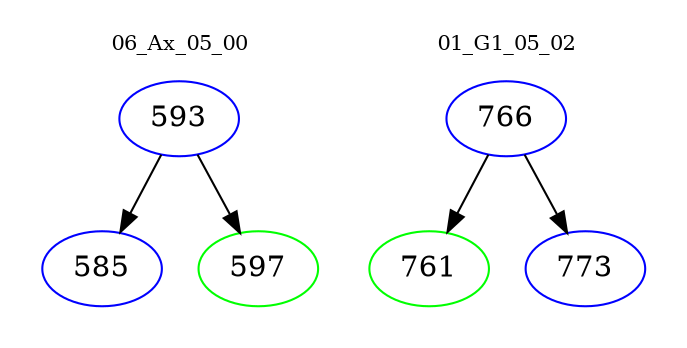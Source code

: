 digraph{
subgraph cluster_0 {
color = white
label = "06_Ax_05_00";
fontsize=10;
T0_593 [label="593", color="blue"]
T0_593 -> T0_585 [color="black"]
T0_585 [label="585", color="blue"]
T0_593 -> T0_597 [color="black"]
T0_597 [label="597", color="green"]
}
subgraph cluster_1 {
color = white
label = "01_G1_05_02";
fontsize=10;
T1_766 [label="766", color="blue"]
T1_766 -> T1_761 [color="black"]
T1_761 [label="761", color="green"]
T1_766 -> T1_773 [color="black"]
T1_773 [label="773", color="blue"]
}
}
